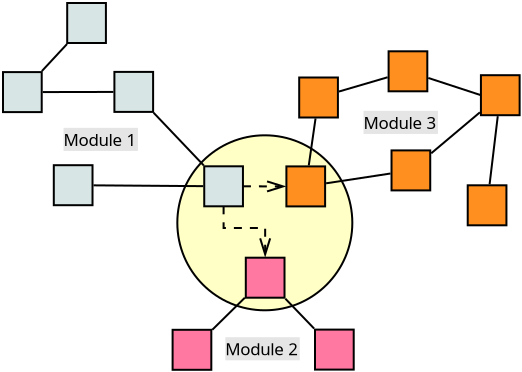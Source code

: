<?xml version="1.0" encoding="UTF-8"?>
<dia:diagram xmlns:dia="http://www.lysator.liu.se/~alla/dia/">
  <dia:layer name="Φόντος" visible="true" active="true">
    <dia:object type="Geometric - Perfect Circle" version="1" id="O0">
      <dia:attribute name="obj_pos">
        <dia:point val="14.086,8.8"/>
      </dia:attribute>
      <dia:attribute name="obj_bb">
        <dia:rectangle val="14.036,8.75;22.886,17.6"/>
      </dia:attribute>
      <dia:attribute name="meta">
        <dia:composite type="dict"/>
      </dia:attribute>
      <dia:attribute name="elem_corner">
        <dia:point val="14.086,8.8"/>
      </dia:attribute>
      <dia:attribute name="elem_width">
        <dia:real val="8.75"/>
      </dia:attribute>
      <dia:attribute name="elem_height">
        <dia:real val="8.75"/>
      </dia:attribute>
      <dia:attribute name="line_width">
        <dia:real val="0.1"/>
      </dia:attribute>
      <dia:attribute name="line_colour">
        <dia:color val="#000000"/>
      </dia:attribute>
      <dia:attribute name="fill_colour">
        <dia:color val="#ffffc6"/>
      </dia:attribute>
      <dia:attribute name="show_background">
        <dia:boolean val="true"/>
      </dia:attribute>
      <dia:attribute name="line_style">
        <dia:enum val="0"/>
        <dia:real val="1"/>
      </dia:attribute>
      <dia:attribute name="flip_horizontal">
        <dia:boolean val="false"/>
      </dia:attribute>
      <dia:attribute name="flip_vertical">
        <dia:boolean val="false"/>
      </dia:attribute>
      <dia:attribute name="subscale">
        <dia:real val="1"/>
      </dia:attribute>
    </dia:object>
    <dia:group>
      <dia:object type="Geometric - Perfect Square" version="1" id="O1">
        <dia:attribute name="obj_pos">
          <dia:point val="15.432,10.35"/>
        </dia:attribute>
        <dia:attribute name="obj_bb">
          <dia:rectangle val="15.382,10.3;17.418,12.4"/>
        </dia:attribute>
        <dia:attribute name="meta">
          <dia:composite type="dict"/>
        </dia:attribute>
        <dia:attribute name="elem_corner">
          <dia:point val="15.432,10.35"/>
        </dia:attribute>
        <dia:attribute name="elem_width">
          <dia:real val="1.935"/>
        </dia:attribute>
        <dia:attribute name="elem_height">
          <dia:real val="2.0"/>
        </dia:attribute>
        <dia:attribute name="line_width">
          <dia:real val="0.1"/>
        </dia:attribute>
        <dia:attribute name="line_colour">
          <dia:color val="#000000"/>
        </dia:attribute>
        <dia:attribute name="fill_colour">
          <dia:color val="#d8e5e5"/>
        </dia:attribute>
        <dia:attribute name="show_background">
          <dia:boolean val="true"/>
        </dia:attribute>
        <dia:attribute name="line_style">
          <dia:enum val="0"/>
          <dia:real val="1"/>
        </dia:attribute>
        <dia:attribute name="flip_horizontal">
          <dia:boolean val="false"/>
        </dia:attribute>
        <dia:attribute name="flip_vertical">
          <dia:boolean val="false"/>
        </dia:attribute>
        <dia:attribute name="subscale">
          <dia:real val="1"/>
        </dia:attribute>
      </dia:object>
      <dia:object type="Geometric - Perfect Square" version="1" id="O2">
        <dia:attribute name="obj_pos">
          <dia:point val="7.91,10.295"/>
        </dia:attribute>
        <dia:attribute name="obj_bb">
          <dia:rectangle val="7.86,10.245;9.895,12.345"/>
        </dia:attribute>
        <dia:attribute name="meta">
          <dia:composite type="dict"/>
        </dia:attribute>
        <dia:attribute name="elem_corner">
          <dia:point val="7.91,10.295"/>
        </dia:attribute>
        <dia:attribute name="elem_width">
          <dia:real val="1.935"/>
        </dia:attribute>
        <dia:attribute name="elem_height">
          <dia:real val="2.0"/>
        </dia:attribute>
        <dia:attribute name="line_width">
          <dia:real val="0.1"/>
        </dia:attribute>
        <dia:attribute name="line_colour">
          <dia:color val="#000000"/>
        </dia:attribute>
        <dia:attribute name="fill_colour">
          <dia:color val="#d8e5e5"/>
        </dia:attribute>
        <dia:attribute name="show_background">
          <dia:boolean val="true"/>
        </dia:attribute>
        <dia:attribute name="line_style">
          <dia:enum val="0"/>
          <dia:real val="1"/>
        </dia:attribute>
        <dia:attribute name="flip_horizontal">
          <dia:boolean val="false"/>
        </dia:attribute>
        <dia:attribute name="flip_vertical">
          <dia:boolean val="false"/>
        </dia:attribute>
        <dia:attribute name="subscale">
          <dia:real val="1"/>
        </dia:attribute>
      </dia:object>
      <dia:object type="Geometric - Perfect Square" version="1" id="O3">
        <dia:attribute name="obj_pos">
          <dia:point val="5.37,5.64"/>
        </dia:attribute>
        <dia:attribute name="obj_bb">
          <dia:rectangle val="5.32,5.59;7.355,7.69"/>
        </dia:attribute>
        <dia:attribute name="meta">
          <dia:composite type="dict"/>
        </dia:attribute>
        <dia:attribute name="elem_corner">
          <dia:point val="5.37,5.64"/>
        </dia:attribute>
        <dia:attribute name="elem_width">
          <dia:real val="1.935"/>
        </dia:attribute>
        <dia:attribute name="elem_height">
          <dia:real val="2.0"/>
        </dia:attribute>
        <dia:attribute name="line_width">
          <dia:real val="0.1"/>
        </dia:attribute>
        <dia:attribute name="line_colour">
          <dia:color val="#000000"/>
        </dia:attribute>
        <dia:attribute name="fill_colour">
          <dia:color val="#d8e5e5"/>
        </dia:attribute>
        <dia:attribute name="show_background">
          <dia:boolean val="true"/>
        </dia:attribute>
        <dia:attribute name="line_style">
          <dia:enum val="0"/>
          <dia:real val="1"/>
        </dia:attribute>
        <dia:attribute name="flip_horizontal">
          <dia:boolean val="false"/>
        </dia:attribute>
        <dia:attribute name="flip_vertical">
          <dia:boolean val="false"/>
        </dia:attribute>
        <dia:attribute name="subscale">
          <dia:real val="1"/>
        </dia:attribute>
      </dia:object>
      <dia:object type="Geometric - Perfect Square" version="1" id="O4">
        <dia:attribute name="obj_pos">
          <dia:point val="8.58,2.185"/>
        </dia:attribute>
        <dia:attribute name="obj_bb">
          <dia:rectangle val="8.53,2.135;10.566,4.235"/>
        </dia:attribute>
        <dia:attribute name="meta">
          <dia:composite type="dict"/>
        </dia:attribute>
        <dia:attribute name="elem_corner">
          <dia:point val="8.58,2.185"/>
        </dia:attribute>
        <dia:attribute name="elem_width">
          <dia:real val="1.935"/>
        </dia:attribute>
        <dia:attribute name="elem_height">
          <dia:real val="2.0"/>
        </dia:attribute>
        <dia:attribute name="line_width">
          <dia:real val="0.1"/>
        </dia:attribute>
        <dia:attribute name="line_colour">
          <dia:color val="#000000"/>
        </dia:attribute>
        <dia:attribute name="fill_colour">
          <dia:color val="#d8e5e5"/>
        </dia:attribute>
        <dia:attribute name="show_background">
          <dia:boolean val="true"/>
        </dia:attribute>
        <dia:attribute name="line_style">
          <dia:enum val="0"/>
          <dia:real val="1"/>
        </dia:attribute>
        <dia:attribute name="flip_horizontal">
          <dia:boolean val="false"/>
        </dia:attribute>
        <dia:attribute name="flip_vertical">
          <dia:boolean val="false"/>
        </dia:attribute>
        <dia:attribute name="subscale">
          <dia:real val="1"/>
        </dia:attribute>
      </dia:object>
      <dia:object type="Geometric - Perfect Square" version="1" id="O5">
        <dia:attribute name="obj_pos">
          <dia:point val="10.94,5.63"/>
        </dia:attribute>
        <dia:attribute name="obj_bb">
          <dia:rectangle val="10.89,5.58;12.925,7.68"/>
        </dia:attribute>
        <dia:attribute name="meta">
          <dia:composite type="dict"/>
        </dia:attribute>
        <dia:attribute name="elem_corner">
          <dia:point val="10.94,5.63"/>
        </dia:attribute>
        <dia:attribute name="elem_width">
          <dia:real val="1.935"/>
        </dia:attribute>
        <dia:attribute name="elem_height">
          <dia:real val="2.0"/>
        </dia:attribute>
        <dia:attribute name="line_width">
          <dia:real val="0.1"/>
        </dia:attribute>
        <dia:attribute name="line_colour">
          <dia:color val="#000000"/>
        </dia:attribute>
        <dia:attribute name="fill_colour">
          <dia:color val="#d8e5e5"/>
        </dia:attribute>
        <dia:attribute name="show_background">
          <dia:boolean val="true"/>
        </dia:attribute>
        <dia:attribute name="line_style">
          <dia:enum val="0"/>
          <dia:real val="1"/>
        </dia:attribute>
        <dia:attribute name="flip_horizontal">
          <dia:boolean val="false"/>
        </dia:attribute>
        <dia:attribute name="flip_vertical">
          <dia:boolean val="false"/>
        </dia:attribute>
        <dia:attribute name="subscale">
          <dia:real val="1"/>
        </dia:attribute>
      </dia:object>
      <dia:object type="Standard - Line" version="0" id="O6">
        <dia:attribute name="obj_pos">
          <dia:point val="15.382,11.343"/>
        </dia:attribute>
        <dia:attribute name="obj_bb">
          <dia:rectangle val="9.845,11.252;15.432,11.393"/>
        </dia:attribute>
        <dia:attribute name="conn_endpoints">
          <dia:point val="15.382,11.343"/>
          <dia:point val="9.896,11.302"/>
        </dia:attribute>
        <dia:attribute name="numcp">
          <dia:int val="1"/>
        </dia:attribute>
        <dia:connections>
          <dia:connection handle="0" to="O1" connection="16"/>
          <dia:connection handle="1" to="O2" connection="16"/>
        </dia:connections>
      </dia:object>
      <dia:object type="Standard - Line" version="0" id="O7">
        <dia:attribute name="obj_pos">
          <dia:point val="7.313,5.59"/>
        </dia:attribute>
        <dia:attribute name="obj_bb">
          <dia:rectangle val="7.242,4.164;8.643,5.661"/>
        </dia:attribute>
        <dia:attribute name="conn_endpoints">
          <dia:point val="7.313,5.59"/>
          <dia:point val="8.572,4.235"/>
        </dia:attribute>
        <dia:attribute name="numcp">
          <dia:int val="1"/>
        </dia:attribute>
        <dia:connections>
          <dia:connection handle="0" to="O3" connection="16"/>
          <dia:connection handle="1" to="O4" connection="16"/>
        </dia:connections>
      </dia:object>
      <dia:object type="Standard - Line" version="0" id="O8">
        <dia:attribute name="obj_pos">
          <dia:point val="7.356,6.638"/>
        </dia:attribute>
        <dia:attribute name="obj_bb">
          <dia:rectangle val="7.306,6.582;10.94,6.688"/>
        </dia:attribute>
        <dia:attribute name="conn_endpoints">
          <dia:point val="7.356,6.638"/>
          <dia:point val="10.89,6.632"/>
        </dia:attribute>
        <dia:attribute name="numcp">
          <dia:int val="1"/>
        </dia:attribute>
        <dia:connections>
          <dia:connection handle="0" to="O3" connection="16"/>
          <dia:connection handle="1" to="O5" connection="16"/>
        </dia:connections>
      </dia:object>
      <dia:object type="Standard - Line" version="0" id="O9">
        <dia:attribute name="obj_pos">
          <dia:point val="15.409,10.308"/>
        </dia:attribute>
        <dia:attribute name="obj_bb">
          <dia:rectangle val="12.829,7.601;15.479,10.379"/>
        </dia:attribute>
        <dia:attribute name="conn_endpoints">
          <dia:point val="15.409,10.308"/>
          <dia:point val="12.899,7.672"/>
        </dia:attribute>
        <dia:attribute name="numcp">
          <dia:int val="1"/>
        </dia:attribute>
        <dia:connections>
          <dia:connection handle="0" to="O1" connection="16"/>
          <dia:connection handle="1" to="O5" connection="16"/>
        </dia:connections>
      </dia:object>
      <dia:object type="Standard - Text" version="1" id="O10">
        <dia:attribute name="obj_pos">
          <dia:point val="8.396,9.332"/>
        </dia:attribute>
        <dia:attribute name="obj_bb">
          <dia:rectangle val="8.396,8.485;11.813,9.508"/>
        </dia:attribute>
        <dia:attribute name="text">
          <dia:composite type="text">
            <dia:attribute name="string">
              <dia:string>#Module 1#</dia:string>
            </dia:attribute>
            <dia:attribute name="font">
              <dia:font family="sans" style="0" name="Helvetica"/>
            </dia:attribute>
            <dia:attribute name="height">
              <dia:real val="1.058"/>
            </dia:attribute>
            <dia:attribute name="pos">
              <dia:point val="8.396,9.332"/>
            </dia:attribute>
            <dia:attribute name="color">
              <dia:color val="#000000"/>
            </dia:attribute>
            <dia:attribute name="alignment">
              <dia:enum val="0"/>
            </dia:attribute>
          </dia:composite>
        </dia:attribute>
        <dia:attribute name="valign">
          <dia:enum val="3"/>
        </dia:attribute>
        <dia:attribute name="fill_color">
          <dia:color val="#e5e5e5"/>
        </dia:attribute>
        <dia:attribute name="show_background">
          <dia:boolean val="true"/>
        </dia:attribute>
      </dia:object>
    </dia:group>
    <dia:group>
      <dia:group>
        <dia:object type="Geometric - Perfect Square" version="1" id="O11">
          <dia:attribute name="obj_pos">
            <dia:point val="20.18,5.91"/>
          </dia:attribute>
          <dia:attribute name="obj_bb">
            <dia:rectangle val="20.13,5.86;22.166,7.96"/>
          </dia:attribute>
          <dia:attribute name="meta">
            <dia:composite type="dict"/>
          </dia:attribute>
          <dia:attribute name="elem_corner">
            <dia:point val="20.18,5.91"/>
          </dia:attribute>
          <dia:attribute name="elem_width">
            <dia:real val="1.935"/>
          </dia:attribute>
          <dia:attribute name="elem_height">
            <dia:real val="2.0"/>
          </dia:attribute>
          <dia:attribute name="line_width">
            <dia:real val="0.1"/>
          </dia:attribute>
          <dia:attribute name="line_colour">
            <dia:color val="#000000"/>
          </dia:attribute>
          <dia:attribute name="fill_colour">
            <dia:color val="#ff8f1e"/>
          </dia:attribute>
          <dia:attribute name="show_background">
            <dia:boolean val="true"/>
          </dia:attribute>
          <dia:attribute name="line_style">
            <dia:enum val="0"/>
            <dia:real val="1"/>
          </dia:attribute>
          <dia:attribute name="flip_horizontal">
            <dia:boolean val="false"/>
          </dia:attribute>
          <dia:attribute name="flip_vertical">
            <dia:boolean val="false"/>
          </dia:attribute>
          <dia:attribute name="subscale">
            <dia:real val="1"/>
          </dia:attribute>
        </dia:object>
        <dia:object type="Geometric - Perfect Square" version="1" id="O12">
          <dia:attribute name="obj_pos">
            <dia:point val="19.54,10.355"/>
          </dia:attribute>
          <dia:attribute name="obj_bb">
            <dia:rectangle val="19.49,10.305;21.526,12.405"/>
          </dia:attribute>
          <dia:attribute name="meta">
            <dia:composite type="dict"/>
          </dia:attribute>
          <dia:attribute name="elem_corner">
            <dia:point val="19.54,10.355"/>
          </dia:attribute>
          <dia:attribute name="elem_width">
            <dia:real val="1.935"/>
          </dia:attribute>
          <dia:attribute name="elem_height">
            <dia:real val="2.0"/>
          </dia:attribute>
          <dia:attribute name="line_width">
            <dia:real val="0.1"/>
          </dia:attribute>
          <dia:attribute name="line_colour">
            <dia:color val="#000000"/>
          </dia:attribute>
          <dia:attribute name="fill_colour">
            <dia:color val="#ff8f1e"/>
          </dia:attribute>
          <dia:attribute name="show_background">
            <dia:boolean val="true"/>
          </dia:attribute>
          <dia:attribute name="line_style">
            <dia:enum val="0"/>
            <dia:real val="1"/>
          </dia:attribute>
          <dia:attribute name="flip_horizontal">
            <dia:boolean val="false"/>
          </dia:attribute>
          <dia:attribute name="flip_vertical">
            <dia:boolean val="false"/>
          </dia:attribute>
          <dia:attribute name="subscale">
            <dia:real val="1"/>
          </dia:attribute>
        </dia:object>
        <dia:object type="Geometric - Perfect Square" version="1" id="O13">
          <dia:attribute name="obj_pos">
            <dia:point val="24.65,4.6"/>
          </dia:attribute>
          <dia:attribute name="obj_bb">
            <dia:rectangle val="24.6,4.55;26.636,6.65"/>
          </dia:attribute>
          <dia:attribute name="meta">
            <dia:composite type="dict"/>
          </dia:attribute>
          <dia:attribute name="elem_corner">
            <dia:point val="24.65,4.6"/>
          </dia:attribute>
          <dia:attribute name="elem_width">
            <dia:real val="1.935"/>
          </dia:attribute>
          <dia:attribute name="elem_height">
            <dia:real val="2.0"/>
          </dia:attribute>
          <dia:attribute name="line_width">
            <dia:real val="0.1"/>
          </dia:attribute>
          <dia:attribute name="line_colour">
            <dia:color val="#000000"/>
          </dia:attribute>
          <dia:attribute name="fill_colour">
            <dia:color val="#ff8f1e"/>
          </dia:attribute>
          <dia:attribute name="show_background">
            <dia:boolean val="true"/>
          </dia:attribute>
          <dia:attribute name="line_style">
            <dia:enum val="0"/>
            <dia:real val="1"/>
          </dia:attribute>
          <dia:attribute name="flip_horizontal">
            <dia:boolean val="false"/>
          </dia:attribute>
          <dia:attribute name="flip_vertical">
            <dia:boolean val="false"/>
          </dia:attribute>
          <dia:attribute name="subscale">
            <dia:real val="1"/>
          </dia:attribute>
        </dia:object>
        <dia:object type="Geometric - Perfect Square" version="1" id="O14">
          <dia:attribute name="obj_pos">
            <dia:point val="24.796,9.555"/>
          </dia:attribute>
          <dia:attribute name="obj_bb">
            <dia:rectangle val="24.746,9.505;26.781,11.605"/>
          </dia:attribute>
          <dia:attribute name="meta">
            <dia:composite type="dict"/>
          </dia:attribute>
          <dia:attribute name="elem_corner">
            <dia:point val="24.796,9.555"/>
          </dia:attribute>
          <dia:attribute name="elem_width">
            <dia:real val="1.935"/>
          </dia:attribute>
          <dia:attribute name="elem_height">
            <dia:real val="2.0"/>
          </dia:attribute>
          <dia:attribute name="line_width">
            <dia:real val="0.1"/>
          </dia:attribute>
          <dia:attribute name="line_colour">
            <dia:color val="#000000"/>
          </dia:attribute>
          <dia:attribute name="fill_colour">
            <dia:color val="#ff8f1e"/>
          </dia:attribute>
          <dia:attribute name="show_background">
            <dia:boolean val="true"/>
          </dia:attribute>
          <dia:attribute name="line_style">
            <dia:enum val="0"/>
            <dia:real val="1"/>
          </dia:attribute>
          <dia:attribute name="flip_horizontal">
            <dia:boolean val="false"/>
          </dia:attribute>
          <dia:attribute name="flip_vertical">
            <dia:boolean val="false"/>
          </dia:attribute>
          <dia:attribute name="subscale">
            <dia:real val="1"/>
          </dia:attribute>
        </dia:object>
        <dia:object type="Geometric - Perfect Square" version="1" id="O15">
          <dia:attribute name="obj_pos">
            <dia:point val="28.606,11.3"/>
          </dia:attribute>
          <dia:attribute name="obj_bb">
            <dia:rectangle val="28.556,11.25;30.591,13.35"/>
          </dia:attribute>
          <dia:attribute name="meta">
            <dia:composite type="dict"/>
          </dia:attribute>
          <dia:attribute name="elem_corner">
            <dia:point val="28.606,11.3"/>
          </dia:attribute>
          <dia:attribute name="elem_width">
            <dia:real val="1.935"/>
          </dia:attribute>
          <dia:attribute name="elem_height">
            <dia:real val="2.0"/>
          </dia:attribute>
          <dia:attribute name="line_width">
            <dia:real val="0.1"/>
          </dia:attribute>
          <dia:attribute name="line_colour">
            <dia:color val="#000000"/>
          </dia:attribute>
          <dia:attribute name="fill_colour">
            <dia:color val="#ff8f1e"/>
          </dia:attribute>
          <dia:attribute name="show_background">
            <dia:boolean val="true"/>
          </dia:attribute>
          <dia:attribute name="line_style">
            <dia:enum val="0"/>
            <dia:real val="1"/>
          </dia:attribute>
          <dia:attribute name="flip_horizontal">
            <dia:boolean val="false"/>
          </dia:attribute>
          <dia:attribute name="flip_vertical">
            <dia:boolean val="false"/>
          </dia:attribute>
          <dia:attribute name="subscale">
            <dia:real val="1"/>
          </dia:attribute>
        </dia:object>
        <dia:object type="Geometric - Perfect Square" version="1" id="O16">
          <dia:attribute name="obj_pos">
            <dia:point val="29.266,5.795"/>
          </dia:attribute>
          <dia:attribute name="obj_bb">
            <dia:rectangle val="29.216,5.745;31.251,7.845"/>
          </dia:attribute>
          <dia:attribute name="meta">
            <dia:composite type="dict"/>
          </dia:attribute>
          <dia:attribute name="elem_corner">
            <dia:point val="29.266,5.795"/>
          </dia:attribute>
          <dia:attribute name="elem_width">
            <dia:real val="1.935"/>
          </dia:attribute>
          <dia:attribute name="elem_height">
            <dia:real val="2.0"/>
          </dia:attribute>
          <dia:attribute name="line_width">
            <dia:real val="0.1"/>
          </dia:attribute>
          <dia:attribute name="line_colour">
            <dia:color val="#000000"/>
          </dia:attribute>
          <dia:attribute name="fill_colour">
            <dia:color val="#ff8f1e"/>
          </dia:attribute>
          <dia:attribute name="show_background">
            <dia:boolean val="true"/>
          </dia:attribute>
          <dia:attribute name="line_style">
            <dia:enum val="0"/>
            <dia:real val="1"/>
          </dia:attribute>
          <dia:attribute name="flip_horizontal">
            <dia:boolean val="false"/>
          </dia:attribute>
          <dia:attribute name="flip_vertical">
            <dia:boolean val="false"/>
          </dia:attribute>
          <dia:attribute name="subscale">
            <dia:real val="1"/>
          </dia:attribute>
        </dia:object>
        <dia:object type="Standard - Line" version="0" id="O17">
          <dia:attribute name="obj_pos">
            <dia:point val="22.165,6.612"/>
          </dia:attribute>
          <dia:attribute name="obj_bb">
            <dia:rectangle val="22.103,5.836;24.662,6.674"/>
          </dia:attribute>
          <dia:attribute name="conn_endpoints">
            <dia:point val="22.165,6.612"/>
            <dia:point val="24.6,5.898"/>
          </dia:attribute>
          <dia:attribute name="numcp">
            <dia:int val="1"/>
          </dia:attribute>
          <dia:connections>
            <dia:connection handle="0" to="O11" connection="16"/>
            <dia:connection handle="1" to="O13" connection="16"/>
          </dia:connections>
        </dia:object>
        <dia:object type="Standard - Line" version="0" id="O18">
          <dia:attribute name="obj_pos">
            <dia:point val="26.781,9.699"/>
          </dia:attribute>
          <dia:attribute name="obj_bb">
            <dia:rectangle val="26.71,7.581;29.286,9.769"/>
          </dia:attribute>
          <dia:attribute name="conn_endpoints">
            <dia:point val="26.781,9.699"/>
            <dia:point val="29.216,7.651"/>
          </dia:attribute>
          <dia:attribute name="numcp">
            <dia:int val="1"/>
          </dia:attribute>
          <dia:connections>
            <dia:connection handle="0" to="O14" connection="16"/>
            <dia:connection handle="1" to="O16" connection="16"/>
          </dia:connections>
        </dia:object>
        <dia:object type="Standard - Line" version="0" id="O19">
          <dia:attribute name="obj_pos">
            <dia:point val="29.699,11.25"/>
          </dia:attribute>
          <dia:attribute name="obj_bb">
            <dia:rectangle val="29.644,7.789;30.163,11.306"/>
          </dia:attribute>
          <dia:attribute name="conn_endpoints">
            <dia:point val="29.699,11.25"/>
            <dia:point val="30.108,7.845"/>
          </dia:attribute>
          <dia:attribute name="numcp">
            <dia:int val="1"/>
          </dia:attribute>
          <dia:connections>
            <dia:connection handle="0" to="O15" connection="16"/>
            <dia:connection handle="1" to="O16" connection="16"/>
          </dia:connections>
        </dia:object>
        <dia:object type="Standard - Line" version="0" id="O20">
          <dia:attribute name="obj_pos">
            <dia:point val="26.635,5.933"/>
          </dia:attribute>
          <dia:attribute name="obj_bb">
            <dia:rectangle val="26.572,5.87;29.329,6.858"/>
          </dia:attribute>
          <dia:attribute name="conn_endpoints">
            <dia:point val="26.635,5.933"/>
            <dia:point val="29.266,6.795"/>
          </dia:attribute>
          <dia:attribute name="numcp">
            <dia:int val="1"/>
          </dia:attribute>
          <dia:connections>
            <dia:connection handle="0" to="O13" connection="16"/>
            <dia:connection handle="1" to="O16" connection="3"/>
          </dia:connections>
        </dia:object>
        <dia:object type="Standard - Line" version="0" id="O21">
          <dia:attribute name="obj_pos">
            <dia:point val="21.526,11.2"/>
          </dia:attribute>
          <dia:attribute name="obj_bb">
            <dia:rectangle val="21.469,10.653;24.802,11.257"/>
          </dia:attribute>
          <dia:attribute name="conn_endpoints">
            <dia:point val="21.526,11.2"/>
            <dia:point val="24.745,10.71"/>
          </dia:attribute>
          <dia:attribute name="numcp">
            <dia:int val="1"/>
          </dia:attribute>
          <dia:connections>
            <dia:connection handle="0" to="O12" connection="16"/>
            <dia:connection handle="1" to="O14" connection="16"/>
          </dia:connections>
        </dia:object>
        <dia:object type="Standard - Line" version="0" id="O22">
          <dia:attribute name="obj_pos">
            <dia:point val="20.997,7.956"/>
          </dia:attribute>
          <dia:attribute name="obj_bb">
            <dia:rectangle val="20.602,7.9;21.054,10.366"/>
          </dia:attribute>
          <dia:attribute name="conn_endpoints">
            <dia:point val="20.997,7.956"/>
            <dia:point val="20.658,10.309"/>
          </dia:attribute>
          <dia:attribute name="numcp">
            <dia:int val="1"/>
          </dia:attribute>
          <dia:connections>
            <dia:connection handle="0" to="O11" connection="16"/>
            <dia:connection handle="1" to="O12" connection="16"/>
          </dia:connections>
        </dia:object>
      </dia:group>
      <dia:object type="Standard - Text" version="1" id="O23">
        <dia:attribute name="obj_pos">
          <dia:point val="23.396,8.482"/>
        </dia:attribute>
        <dia:attribute name="obj_bb">
          <dia:rectangle val="23.396,7.635;26.813,8.658"/>
        </dia:attribute>
        <dia:attribute name="text">
          <dia:composite type="text">
            <dia:attribute name="string">
              <dia:string>#Module 3#</dia:string>
            </dia:attribute>
            <dia:attribute name="font">
              <dia:font family="sans" style="0" name="Helvetica"/>
            </dia:attribute>
            <dia:attribute name="height">
              <dia:real val="1.058"/>
            </dia:attribute>
            <dia:attribute name="pos">
              <dia:point val="23.396,8.482"/>
            </dia:attribute>
            <dia:attribute name="color">
              <dia:color val="#000000"/>
            </dia:attribute>
            <dia:attribute name="alignment">
              <dia:enum val="0"/>
            </dia:attribute>
          </dia:composite>
        </dia:attribute>
        <dia:attribute name="valign">
          <dia:enum val="3"/>
        </dia:attribute>
        <dia:attribute name="fill_color">
          <dia:color val="#e5e5e5"/>
        </dia:attribute>
        <dia:attribute name="show_background">
          <dia:boolean val="true"/>
        </dia:attribute>
      </dia:object>
    </dia:group>
    <dia:group>
      <dia:object type="Geometric - Perfect Square" version="1" id="O24">
        <dia:attribute name="obj_pos">
          <dia:point val="13.85,18.525"/>
        </dia:attribute>
        <dia:attribute name="obj_bb">
          <dia:rectangle val="13.8,18.475;15.835,20.575"/>
        </dia:attribute>
        <dia:attribute name="meta">
          <dia:composite type="dict"/>
        </dia:attribute>
        <dia:attribute name="elem_corner">
          <dia:point val="13.85,18.525"/>
        </dia:attribute>
        <dia:attribute name="elem_width">
          <dia:real val="1.935"/>
        </dia:attribute>
        <dia:attribute name="elem_height">
          <dia:real val="2.0"/>
        </dia:attribute>
        <dia:attribute name="line_width">
          <dia:real val="0.1"/>
        </dia:attribute>
        <dia:attribute name="line_colour">
          <dia:color val="#000000"/>
        </dia:attribute>
        <dia:attribute name="fill_colour">
          <dia:color val="#ff78a1"/>
        </dia:attribute>
        <dia:attribute name="show_background">
          <dia:boolean val="true"/>
        </dia:attribute>
        <dia:attribute name="line_style">
          <dia:enum val="0"/>
          <dia:real val="1"/>
        </dia:attribute>
        <dia:attribute name="flip_horizontal">
          <dia:boolean val="false"/>
        </dia:attribute>
        <dia:attribute name="flip_vertical">
          <dia:boolean val="false"/>
        </dia:attribute>
        <dia:attribute name="subscale">
          <dia:real val="1"/>
        </dia:attribute>
      </dia:object>
      <dia:object type="Geometric - Perfect Square" version="1" id="O25">
        <dia:attribute name="obj_pos">
          <dia:point val="17.51,14.92"/>
        </dia:attribute>
        <dia:attribute name="obj_bb">
          <dia:rectangle val="17.46,14.87;19.495,16.97"/>
        </dia:attribute>
        <dia:attribute name="meta">
          <dia:composite type="dict"/>
        </dia:attribute>
        <dia:attribute name="elem_corner">
          <dia:point val="17.51,14.92"/>
        </dia:attribute>
        <dia:attribute name="elem_width">
          <dia:real val="1.935"/>
        </dia:attribute>
        <dia:attribute name="elem_height">
          <dia:real val="2.0"/>
        </dia:attribute>
        <dia:attribute name="line_width">
          <dia:real val="0.1"/>
        </dia:attribute>
        <dia:attribute name="line_colour">
          <dia:color val="#000000"/>
        </dia:attribute>
        <dia:attribute name="fill_colour">
          <dia:color val="#ff78a1"/>
        </dia:attribute>
        <dia:attribute name="show_background">
          <dia:boolean val="true"/>
        </dia:attribute>
        <dia:attribute name="line_style">
          <dia:enum val="0"/>
          <dia:real val="1"/>
        </dia:attribute>
        <dia:attribute name="flip_horizontal">
          <dia:boolean val="false"/>
        </dia:attribute>
        <dia:attribute name="flip_vertical">
          <dia:boolean val="false"/>
        </dia:attribute>
        <dia:attribute name="subscale">
          <dia:real val="1"/>
        </dia:attribute>
      </dia:object>
      <dia:object type="Geometric - Perfect Square" version="1" id="O26">
        <dia:attribute name="obj_pos">
          <dia:point val="20.97,18.515"/>
        </dia:attribute>
        <dia:attribute name="obj_bb">
          <dia:rectangle val="20.92,18.465;22.956,20.565"/>
        </dia:attribute>
        <dia:attribute name="meta">
          <dia:composite type="dict"/>
        </dia:attribute>
        <dia:attribute name="elem_corner">
          <dia:point val="20.97,18.515"/>
        </dia:attribute>
        <dia:attribute name="elem_width">
          <dia:real val="1.935"/>
        </dia:attribute>
        <dia:attribute name="elem_height">
          <dia:real val="2.0"/>
        </dia:attribute>
        <dia:attribute name="line_width">
          <dia:real val="0.1"/>
        </dia:attribute>
        <dia:attribute name="line_colour">
          <dia:color val="#000000"/>
        </dia:attribute>
        <dia:attribute name="fill_colour">
          <dia:color val="#ff78a1"/>
        </dia:attribute>
        <dia:attribute name="show_background">
          <dia:boolean val="true"/>
        </dia:attribute>
        <dia:attribute name="line_style">
          <dia:enum val="0"/>
          <dia:real val="1"/>
        </dia:attribute>
        <dia:attribute name="flip_horizontal">
          <dia:boolean val="false"/>
        </dia:attribute>
        <dia:attribute name="flip_vertical">
          <dia:boolean val="false"/>
        </dia:attribute>
        <dia:attribute name="subscale">
          <dia:real val="1"/>
        </dia:attribute>
      </dia:object>
      <dia:object type="Standard - Line" version="0" id="O27">
        <dia:attribute name="obj_pos">
          <dia:point val="17.461,16.922"/>
        </dia:attribute>
        <dia:attribute name="obj_bb">
          <dia:rectangle val="15.764,16.851;17.532,18.594"/>
        </dia:attribute>
        <dia:attribute name="conn_endpoints">
          <dia:point val="17.461,16.922"/>
          <dia:point val="15.835,18.523"/>
        </dia:attribute>
        <dia:attribute name="numcp">
          <dia:int val="1"/>
        </dia:attribute>
        <dia:connections>
          <dia:connection handle="0" to="O25" connection="16"/>
          <dia:connection handle="1" to="O24" connection="16"/>
        </dia:connections>
      </dia:object>
      <dia:object type="Standard - Line" version="0" id="O28">
        <dia:attribute name="obj_pos">
          <dia:point val="19.488,16.97"/>
        </dia:attribute>
        <dia:attribute name="obj_bb">
          <dia:rectangle val="19.418,16.899;20.998,18.535"/>
        </dia:attribute>
        <dia:attribute name="conn_endpoints">
          <dia:point val="19.488,16.97"/>
          <dia:point val="20.927,18.465"/>
        </dia:attribute>
        <dia:attribute name="numcp">
          <dia:int val="1"/>
        </dia:attribute>
        <dia:connections>
          <dia:connection handle="0" to="O25" connection="16"/>
          <dia:connection handle="1" to="O26" connection="16"/>
        </dia:connections>
      </dia:object>
      <dia:object type="Standard - Text" version="1" id="O29">
        <dia:attribute name="obj_pos">
          <dia:point val="16.486,19.8"/>
        </dia:attribute>
        <dia:attribute name="obj_bb">
          <dia:rectangle val="16.486,18.953;19.903,19.975"/>
        </dia:attribute>
        <dia:attribute name="text">
          <dia:composite type="text">
            <dia:attribute name="string">
              <dia:string>#Module 2#</dia:string>
            </dia:attribute>
            <dia:attribute name="font">
              <dia:font family="sans" style="0" name="Helvetica"/>
            </dia:attribute>
            <dia:attribute name="height">
              <dia:real val="1.058"/>
            </dia:attribute>
            <dia:attribute name="pos">
              <dia:point val="16.486,19.8"/>
            </dia:attribute>
            <dia:attribute name="color">
              <dia:color val="#000000"/>
            </dia:attribute>
            <dia:attribute name="alignment">
              <dia:enum val="0"/>
            </dia:attribute>
          </dia:composite>
        </dia:attribute>
        <dia:attribute name="valign">
          <dia:enum val="3"/>
        </dia:attribute>
        <dia:attribute name="fill_color">
          <dia:color val="#e5e5e5"/>
        </dia:attribute>
        <dia:attribute name="show_background">
          <dia:boolean val="true"/>
        </dia:attribute>
      </dia:object>
    </dia:group>
    <dia:object type="UML - Dependency" version="1" id="O30">
      <dia:attribute name="obj_pos">
        <dia:point val="17.368,11.35"/>
      </dia:attribute>
      <dia:attribute name="obj_bb">
        <dia:rectangle val="17.318,10.905;19.99,12.953"/>
      </dia:attribute>
      <dia:attribute name="meta">
        <dia:composite type="dict"/>
      </dia:attribute>
      <dia:attribute name="orth_points">
        <dia:point val="17.368,11.35"/>
        <dia:point val="18.254,11.35"/>
        <dia:point val="18.254,11.355"/>
        <dia:point val="19.54,11.355"/>
      </dia:attribute>
      <dia:attribute name="orth_orient">
        <dia:enum val="0"/>
        <dia:enum val="1"/>
        <dia:enum val="0"/>
      </dia:attribute>
      <dia:attribute name="orth_autoroute">
        <dia:boolean val="true"/>
      </dia:attribute>
      <dia:attribute name="text_colour">
        <dia:color val="#000000"/>
      </dia:attribute>
      <dia:attribute name="line_colour">
        <dia:color val="#000000"/>
      </dia:attribute>
      <dia:attribute name="name">
        <dia:string>##</dia:string>
      </dia:attribute>
      <dia:attribute name="stereotype">
        <dia:string>##</dia:string>
      </dia:attribute>
      <dia:attribute name="draw_arrow">
        <dia:boolean val="true"/>
      </dia:attribute>
      <dia:connections>
        <dia:connection handle="0" to="O1" connection="5"/>
        <dia:connection handle="1" to="O12" connection="3"/>
      </dia:connections>
    </dia:object>
    <dia:object type="UML - Dependency" version="1" id="O31">
      <dia:attribute name="obj_pos">
        <dia:point val="16.4,12.35"/>
      </dia:attribute>
      <dia:attribute name="obj_bb">
        <dia:rectangle val="16.35,12.3;18.928,15.37"/>
      </dia:attribute>
      <dia:attribute name="meta">
        <dia:composite type="dict"/>
      </dia:attribute>
      <dia:attribute name="orth_points">
        <dia:point val="16.4,12.35"/>
        <dia:point val="16.4,13.435"/>
        <dia:point val="18.478,13.435"/>
        <dia:point val="18.478,14.92"/>
      </dia:attribute>
      <dia:attribute name="orth_orient">
        <dia:enum val="1"/>
        <dia:enum val="0"/>
        <dia:enum val="1"/>
      </dia:attribute>
      <dia:attribute name="orth_autoroute">
        <dia:boolean val="true"/>
      </dia:attribute>
      <dia:attribute name="text_colour">
        <dia:color val="#000000"/>
      </dia:attribute>
      <dia:attribute name="line_colour">
        <dia:color val="#000000"/>
      </dia:attribute>
      <dia:attribute name="name">
        <dia:string>##</dia:string>
      </dia:attribute>
      <dia:attribute name="stereotype">
        <dia:string>##</dia:string>
      </dia:attribute>
      <dia:attribute name="draw_arrow">
        <dia:boolean val="true"/>
      </dia:attribute>
      <dia:connections>
        <dia:connection handle="0" to="O1" connection="6"/>
        <dia:connection handle="1" to="O25" connection="7"/>
      </dia:connections>
    </dia:object>
  </dia:layer>
</dia:diagram>
